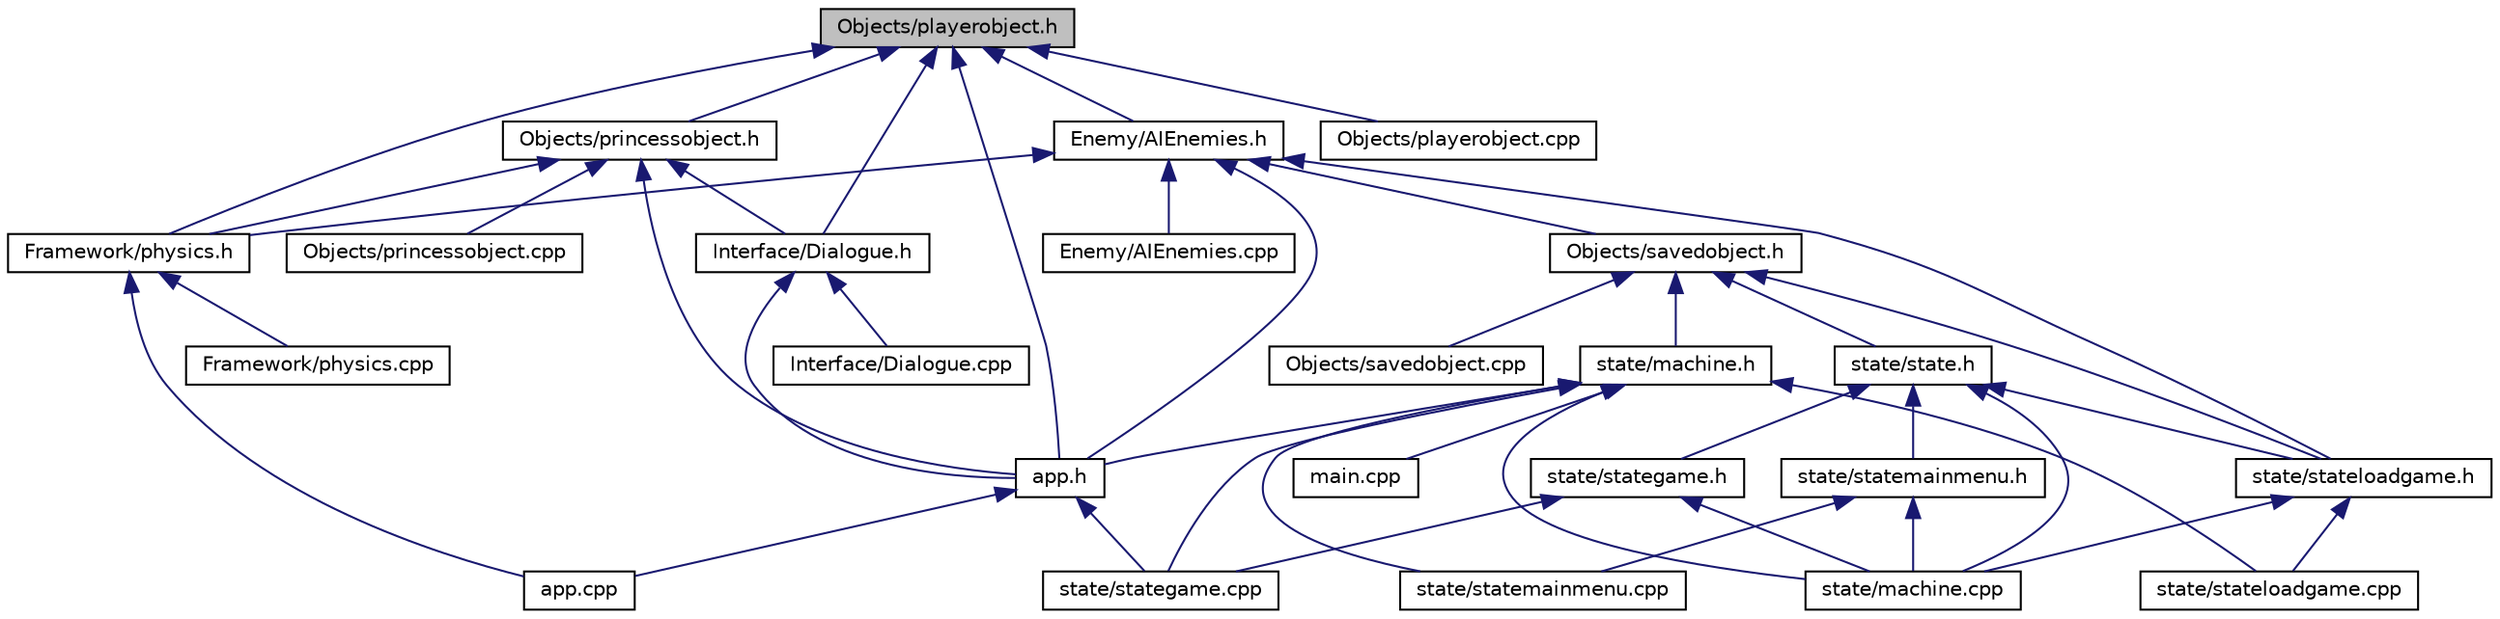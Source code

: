 digraph "Objects/playerobject.h"
{
  edge [fontname="Helvetica",fontsize="10",labelfontname="Helvetica",labelfontsize="10"];
  node [fontname="Helvetica",fontsize="10",shape=record];
  Node1 [label="Objects/playerobject.h",height=0.2,width=0.4,color="black", fillcolor="grey75", style="filled", fontcolor="black"];
  Node1 -> Node2 [dir="back",color="midnightblue",fontsize="10",style="solid"];
  Node2 [label="app.h",height=0.2,width=0.4,color="black", fillcolor="white", style="filled",URL="$app_8h.html"];
  Node2 -> Node3 [dir="back",color="midnightblue",fontsize="10",style="solid"];
  Node3 [label="app.cpp",height=0.2,width=0.4,color="black", fillcolor="white", style="filled",URL="$app_8cpp.html"];
  Node2 -> Node4 [dir="back",color="midnightblue",fontsize="10",style="solid"];
  Node4 [label="state/stategame.cpp",height=0.2,width=0.4,color="black", fillcolor="white", style="filled",URL="$stategame_8cpp.html"];
  Node1 -> Node5 [dir="back",color="midnightblue",fontsize="10",style="solid"];
  Node5 [label="Objects/princessobject.h",height=0.2,width=0.4,color="black", fillcolor="white", style="filled",URL="$princessobject_8h.html"];
  Node5 -> Node2 [dir="back",color="midnightblue",fontsize="10",style="solid"];
  Node5 -> Node6 [dir="back",color="midnightblue",fontsize="10",style="solid"];
  Node6 [label="Interface/Dialogue.h",height=0.2,width=0.4,color="black", fillcolor="white", style="filled",URL="$Dialogue_8h.html"];
  Node6 -> Node2 [dir="back",color="midnightblue",fontsize="10",style="solid"];
  Node6 -> Node7 [dir="back",color="midnightblue",fontsize="10",style="solid"];
  Node7 [label="Interface/Dialogue.cpp",height=0.2,width=0.4,color="black", fillcolor="white", style="filled",URL="$Dialogue_8cpp.html"];
  Node5 -> Node8 [dir="back",color="midnightblue",fontsize="10",style="solid"];
  Node8 [label="Framework/physics.h",height=0.2,width=0.4,color="black", fillcolor="white", style="filled",URL="$physics_8h.html"];
  Node8 -> Node3 [dir="back",color="midnightblue",fontsize="10",style="solid"];
  Node8 -> Node9 [dir="back",color="midnightblue",fontsize="10",style="solid"];
  Node9 [label="Framework/physics.cpp",height=0.2,width=0.4,color="black", fillcolor="white", style="filled",URL="$physics_8cpp.html"];
  Node5 -> Node10 [dir="back",color="midnightblue",fontsize="10",style="solid"];
  Node10 [label="Objects/princessobject.cpp",height=0.2,width=0.4,color="black", fillcolor="white", style="filled",URL="$princessobject_8cpp.html"];
  Node1 -> Node11 [dir="back",color="midnightblue",fontsize="10",style="solid"];
  Node11 [label="Enemy/AIEnemies.h",height=0.2,width=0.4,color="black", fillcolor="white", style="filled",URL="$AIEnemies_8h.html"];
  Node11 -> Node2 [dir="back",color="midnightblue",fontsize="10",style="solid"];
  Node11 -> Node12 [dir="back",color="midnightblue",fontsize="10",style="solid"];
  Node12 [label="Objects/savedobject.h",height=0.2,width=0.4,color="black", fillcolor="white", style="filled",URL="$savedobject_8h.html"];
  Node12 -> Node13 [dir="back",color="midnightblue",fontsize="10",style="solid"];
  Node13 [label="state/machine.h",height=0.2,width=0.4,color="black", fillcolor="white", style="filled",URL="$machine_8h.html"];
  Node13 -> Node2 [dir="back",color="midnightblue",fontsize="10",style="solid"];
  Node13 -> Node14 [dir="back",color="midnightblue",fontsize="10",style="solid"];
  Node14 [label="main.cpp",height=0.2,width=0.4,color="black", fillcolor="white", style="filled",URL="$main_8cpp.html"];
  Node13 -> Node15 [dir="back",color="midnightblue",fontsize="10",style="solid"];
  Node15 [label="state/machine.cpp",height=0.2,width=0.4,color="black", fillcolor="white", style="filled",URL="$machine_8cpp.html"];
  Node13 -> Node4 [dir="back",color="midnightblue",fontsize="10",style="solid"];
  Node13 -> Node16 [dir="back",color="midnightblue",fontsize="10",style="solid"];
  Node16 [label="state/stateloadgame.cpp",height=0.2,width=0.4,color="black", fillcolor="white", style="filled",URL="$stateloadgame_8cpp.html"];
  Node13 -> Node17 [dir="back",color="midnightblue",fontsize="10",style="solid"];
  Node17 [label="state/statemainmenu.cpp",height=0.2,width=0.4,color="black", fillcolor="white", style="filled",URL="$statemainmenu_8cpp.html"];
  Node12 -> Node18 [dir="back",color="midnightblue",fontsize="10",style="solid"];
  Node18 [label="Objects/savedobject.cpp",height=0.2,width=0.4,color="black", fillcolor="white", style="filled",URL="$savedobject_8cpp.html"];
  Node12 -> Node19 [dir="back",color="midnightblue",fontsize="10",style="solid"];
  Node19 [label="state/state.h",height=0.2,width=0.4,color="black", fillcolor="white", style="filled",URL="$state_8h.html"];
  Node19 -> Node15 [dir="back",color="midnightblue",fontsize="10",style="solid"];
  Node19 -> Node20 [dir="back",color="midnightblue",fontsize="10",style="solid"];
  Node20 [label="state/statemainmenu.h",height=0.2,width=0.4,color="black", fillcolor="white", style="filled",URL="$statemainmenu_8h.html"];
  Node20 -> Node15 [dir="back",color="midnightblue",fontsize="10",style="solid"];
  Node20 -> Node17 [dir="back",color="midnightblue",fontsize="10",style="solid"];
  Node19 -> Node21 [dir="back",color="midnightblue",fontsize="10",style="solid"];
  Node21 [label="state/stategame.h",height=0.2,width=0.4,color="black", fillcolor="white", style="filled",URL="$stategame_8h.html"];
  Node21 -> Node15 [dir="back",color="midnightblue",fontsize="10",style="solid"];
  Node21 -> Node4 [dir="back",color="midnightblue",fontsize="10",style="solid"];
  Node19 -> Node22 [dir="back",color="midnightblue",fontsize="10",style="solid"];
  Node22 [label="state/stateloadgame.h",height=0.2,width=0.4,color="black", fillcolor="white", style="filled",URL="$stateloadgame_8h.html"];
  Node22 -> Node15 [dir="back",color="midnightblue",fontsize="10",style="solid"];
  Node22 -> Node16 [dir="back",color="midnightblue",fontsize="10",style="solid"];
  Node12 -> Node22 [dir="back",color="midnightblue",fontsize="10",style="solid"];
  Node11 -> Node8 [dir="back",color="midnightblue",fontsize="10",style="solid"];
  Node11 -> Node23 [dir="back",color="midnightblue",fontsize="10",style="solid"];
  Node23 [label="Enemy/AIEnemies.cpp",height=0.2,width=0.4,color="black", fillcolor="white", style="filled",URL="$AIEnemies_8cpp.html"];
  Node11 -> Node22 [dir="back",color="midnightblue",fontsize="10",style="solid"];
  Node1 -> Node6 [dir="back",color="midnightblue",fontsize="10",style="solid"];
  Node1 -> Node8 [dir="back",color="midnightblue",fontsize="10",style="solid"];
  Node1 -> Node24 [dir="back",color="midnightblue",fontsize="10",style="solid"];
  Node24 [label="Objects/playerobject.cpp",height=0.2,width=0.4,color="black", fillcolor="white", style="filled",URL="$playerobject_8cpp.html"];
}
